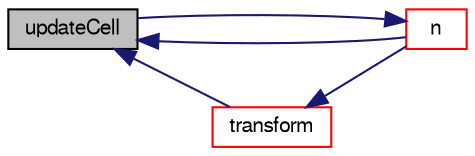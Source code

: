 digraph "updateCell"
{
  bgcolor="transparent";
  edge [fontname="FreeSans",fontsize="10",labelfontname="FreeSans",labelfontsize="10"];
  node [fontname="FreeSans",fontsize="10",shape=record];
  rankdir="LR";
  Node1781 [label="updateCell",height=0.2,width=0.4,color="black", fillcolor="grey75", style="filled", fontcolor="black"];
  Node1781 -> Node1782 [dir="back",color="midnightblue",fontsize="10",style="solid",fontname="FreeSans"];
  Node1782 [label="n",height=0.2,width=0.4,color="red",URL="$a21486.html#ab24331228025b2f3342513002540803b"];
  Node1782 -> Node1781 [dir="back",color="midnightblue",fontsize="10",style="solid",fontname="FreeSans"];
  Node1781 -> Node1787 [dir="back",color="midnightblue",fontsize="10",style="solid",fontname="FreeSans"];
  Node1787 [label="transform",height=0.2,width=0.4,color="red",URL="$a21486.html#a1d0884150bd9803c4d28ebaecce97692",tooltip="Apply rotation matrix to any coordinates. "];
  Node1787 -> Node1782 [dir="back",color="midnightblue",fontsize="10",style="solid",fontname="FreeSans"];
}
